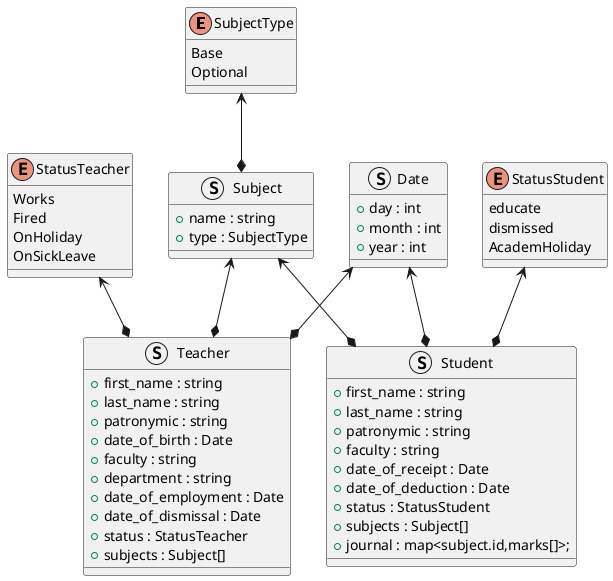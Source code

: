 @startuml
'https://plantuml.com/class-diagram

enum SubjectType {
Base
Optional
}


struct Subject {
+ name : string
+ type : SubjectType
}

SubjectType <--* Subject

struct Date {
+ day : int
+ month : int
+ year : int
}

enum StatusTeacher {
Works
Fired
OnHoliday
OnSickLeave
}

struct Teacher {
+ first_name : string
+ last_name : string
+ patronymic : string
+ date_of_birth : Date
+ faculty : string
+ department : string
+ date_of_employment : Date
+ date_of_dismissal : Date
+ status : StatusTeacher
+ subjects : Subject[]
}

Subject <--* Teacher
StatusTeacher <--* Teacher
Date <--* Teacher

struct Student {
+ first_name : string
+ last_name : string
+ patronymic : string
+ faculty : string
+ date_of_receipt : Date
+ date_of_deduction : Date
+ status : StatusStudent
+ subjects : Subject[]
+ journal : map<subject.id,marks[]>;
}

enum StatusStudent {
educate
dismissed
AcademHoliday
}

Subject <--* Student
StatusStudent <--* Student
Date <--* Student

@enduml